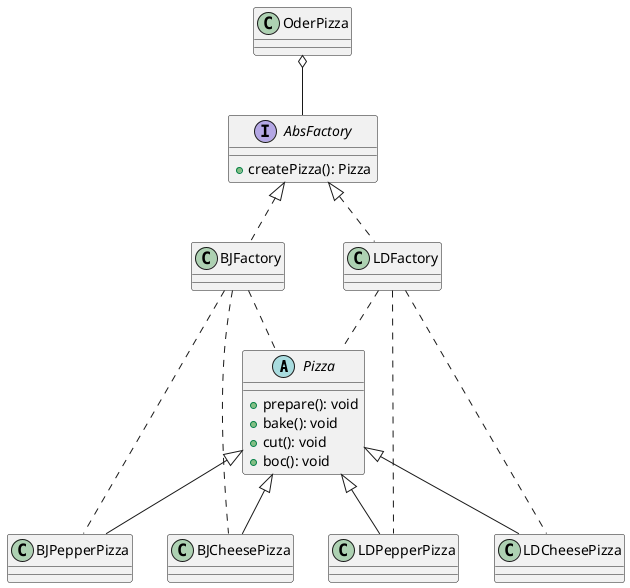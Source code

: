 @startuml
abstract class Pizza{
    + prepare(): void
    + bake(): void
    + cut(): void
    + boc(): void
}
class BJCheesePizza{}
class BJPepperPizza{}
class LDCheesePizza{}
class LDPepperPizza{}
Pizza <|-- BJCheesePizza
Pizza <|-- BJPepperPizza
Pizza <|-- LDCheesePizza
Pizza <|-- LDPepperPizza
interface AbsFactory{
    + createPizza(): Pizza
}
class BJFactory{}
class LDFactory{}
AbsFactory <|.. BJFactory
AbsFactory <|.. LDFactory
BJFactory .. BJCheesePizza
BJFactory .. BJPepperPizza
BJFactory .. Pizza
LDFactory .. LDPepperPizza
LDFactory .. LDCheesePizza
LDFactory .. Pizza
class OderPizza{}
OderPizza o-- AbsFactory
@enduml